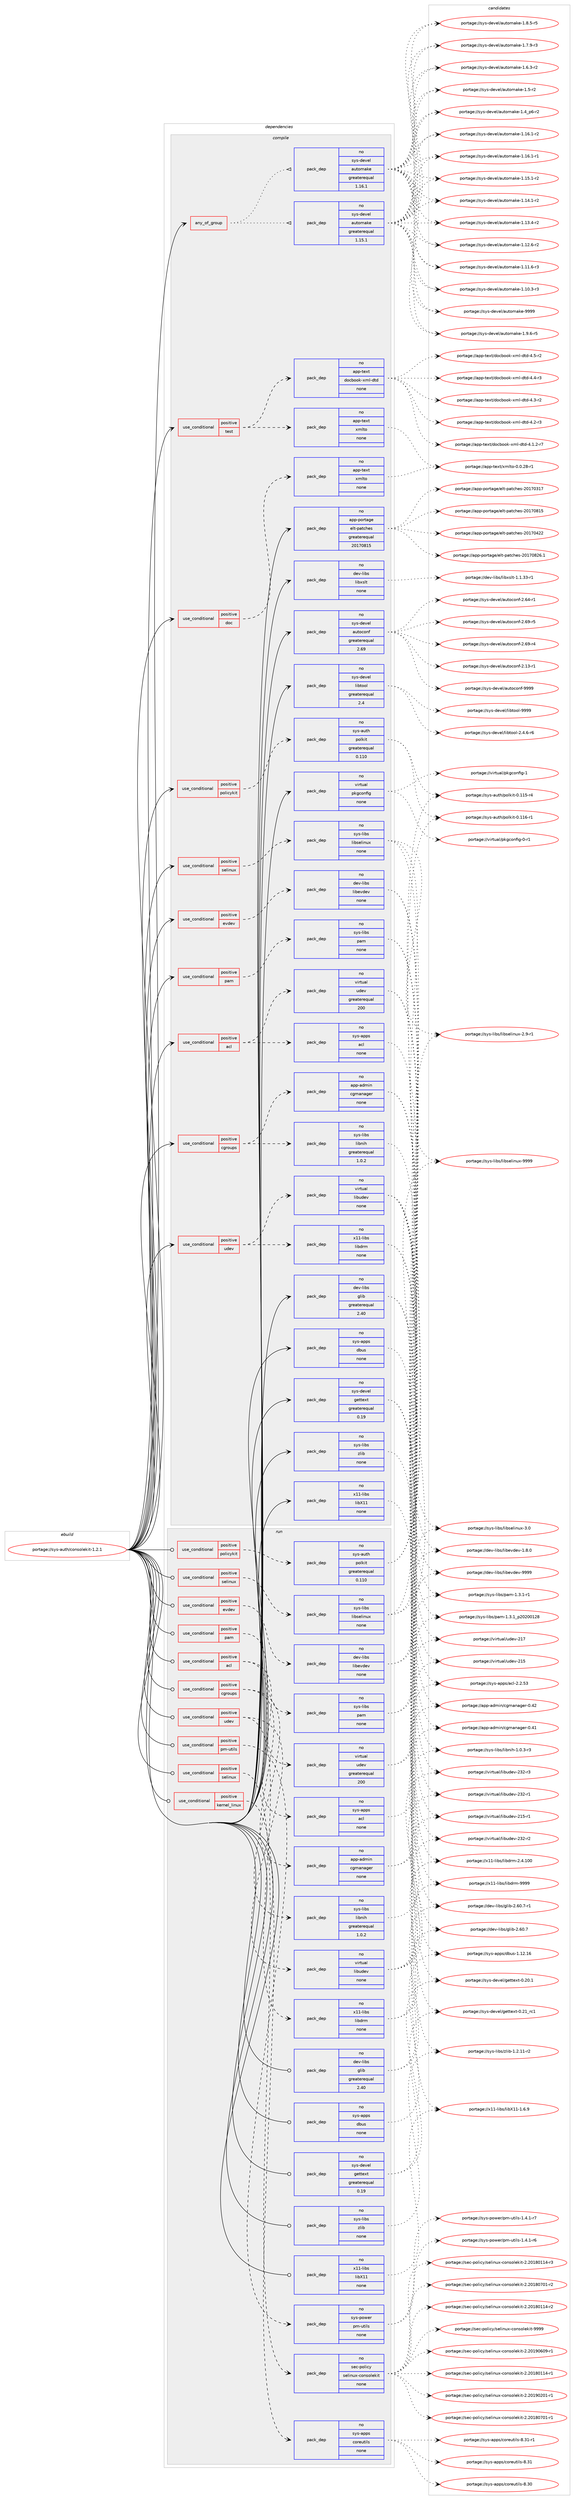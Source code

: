 digraph prolog {

# *************
# Graph options
# *************

newrank=true;
concentrate=true;
compound=true;
graph [rankdir=LR,fontname=Helvetica,fontsize=10,ranksep=1.5];#, ranksep=2.5, nodesep=0.2];
edge  [arrowhead=vee];
node  [fontname=Helvetica,fontsize=10];

# **********
# The ebuild
# **********

subgraph cluster_leftcol {
color=gray;
rank=same;
label=<<i>ebuild</i>>;
id [label="portage://sys-auth/consolekit-1.2.1", color=red, width=4, href="../sys-auth/consolekit-1.2.1.svg"];
}

# ****************
# The dependencies
# ****************

subgraph cluster_midcol {
color=gray;
label=<<i>dependencies</i>>;
subgraph cluster_compile {
fillcolor="#eeeeee";
style=filled;
label=<<i>compile</i>>;
subgraph any1174 {
dependency58604 [label=<<TABLE BORDER="0" CELLBORDER="1" CELLSPACING="0" CELLPADDING="4"><TR><TD CELLPADDING="10">any_of_group</TD></TR></TABLE>>, shape=none, color=red];subgraph pack45161 {
dependency58605 [label=<<TABLE BORDER="0" CELLBORDER="1" CELLSPACING="0" CELLPADDING="4" WIDTH="220"><TR><TD ROWSPAN="6" CELLPADDING="30">pack_dep</TD></TR><TR><TD WIDTH="110">no</TD></TR><TR><TD>sys-devel</TD></TR><TR><TD>automake</TD></TR><TR><TD>greaterequal</TD></TR><TR><TD>1.16.1</TD></TR></TABLE>>, shape=none, color=blue];
}
dependency58604:e -> dependency58605:w [weight=20,style="dotted",arrowhead="oinv"];
subgraph pack45162 {
dependency58606 [label=<<TABLE BORDER="0" CELLBORDER="1" CELLSPACING="0" CELLPADDING="4" WIDTH="220"><TR><TD ROWSPAN="6" CELLPADDING="30">pack_dep</TD></TR><TR><TD WIDTH="110">no</TD></TR><TR><TD>sys-devel</TD></TR><TR><TD>automake</TD></TR><TR><TD>greaterequal</TD></TR><TR><TD>1.15.1</TD></TR></TABLE>>, shape=none, color=blue];
}
dependency58604:e -> dependency58606:w [weight=20,style="dotted",arrowhead="oinv"];
}
id:e -> dependency58604:w [weight=20,style="solid",arrowhead="vee"];
subgraph cond12190 {
dependency58607 [label=<<TABLE BORDER="0" CELLBORDER="1" CELLSPACING="0" CELLPADDING="4"><TR><TD ROWSPAN="3" CELLPADDING="10">use_conditional</TD></TR><TR><TD>positive</TD></TR><TR><TD>acl</TD></TR></TABLE>>, shape=none, color=red];
subgraph pack45163 {
dependency58608 [label=<<TABLE BORDER="0" CELLBORDER="1" CELLSPACING="0" CELLPADDING="4" WIDTH="220"><TR><TD ROWSPAN="6" CELLPADDING="30">pack_dep</TD></TR><TR><TD WIDTH="110">no</TD></TR><TR><TD>sys-apps</TD></TR><TR><TD>acl</TD></TR><TR><TD>none</TD></TR><TR><TD></TD></TR></TABLE>>, shape=none, color=blue];
}
dependency58607:e -> dependency58608:w [weight=20,style="dashed",arrowhead="vee"];
subgraph pack45164 {
dependency58609 [label=<<TABLE BORDER="0" CELLBORDER="1" CELLSPACING="0" CELLPADDING="4" WIDTH="220"><TR><TD ROWSPAN="6" CELLPADDING="30">pack_dep</TD></TR><TR><TD WIDTH="110">no</TD></TR><TR><TD>virtual</TD></TR><TR><TD>udev</TD></TR><TR><TD>greaterequal</TD></TR><TR><TD>200</TD></TR></TABLE>>, shape=none, color=blue];
}
dependency58607:e -> dependency58609:w [weight=20,style="dashed",arrowhead="vee"];
}
id:e -> dependency58607:w [weight=20,style="solid",arrowhead="vee"];
subgraph cond12191 {
dependency58610 [label=<<TABLE BORDER="0" CELLBORDER="1" CELLSPACING="0" CELLPADDING="4"><TR><TD ROWSPAN="3" CELLPADDING="10">use_conditional</TD></TR><TR><TD>positive</TD></TR><TR><TD>cgroups</TD></TR></TABLE>>, shape=none, color=red];
subgraph pack45165 {
dependency58611 [label=<<TABLE BORDER="0" CELLBORDER="1" CELLSPACING="0" CELLPADDING="4" WIDTH="220"><TR><TD ROWSPAN="6" CELLPADDING="30">pack_dep</TD></TR><TR><TD WIDTH="110">no</TD></TR><TR><TD>app-admin</TD></TR><TR><TD>cgmanager</TD></TR><TR><TD>none</TD></TR><TR><TD></TD></TR></TABLE>>, shape=none, color=blue];
}
dependency58610:e -> dependency58611:w [weight=20,style="dashed",arrowhead="vee"];
subgraph pack45166 {
dependency58612 [label=<<TABLE BORDER="0" CELLBORDER="1" CELLSPACING="0" CELLPADDING="4" WIDTH="220"><TR><TD ROWSPAN="6" CELLPADDING="30">pack_dep</TD></TR><TR><TD WIDTH="110">no</TD></TR><TR><TD>sys-libs</TD></TR><TR><TD>libnih</TD></TR><TR><TD>greaterequal</TD></TR><TR><TD>1.0.2</TD></TR></TABLE>>, shape=none, color=blue];
}
dependency58610:e -> dependency58612:w [weight=20,style="dashed",arrowhead="vee"];
}
id:e -> dependency58610:w [weight=20,style="solid",arrowhead="vee"];
subgraph cond12192 {
dependency58613 [label=<<TABLE BORDER="0" CELLBORDER="1" CELLSPACING="0" CELLPADDING="4"><TR><TD ROWSPAN="3" CELLPADDING="10">use_conditional</TD></TR><TR><TD>positive</TD></TR><TR><TD>doc</TD></TR></TABLE>>, shape=none, color=red];
subgraph pack45167 {
dependency58614 [label=<<TABLE BORDER="0" CELLBORDER="1" CELLSPACING="0" CELLPADDING="4" WIDTH="220"><TR><TD ROWSPAN="6" CELLPADDING="30">pack_dep</TD></TR><TR><TD WIDTH="110">no</TD></TR><TR><TD>app-text</TD></TR><TR><TD>xmlto</TD></TR><TR><TD>none</TD></TR><TR><TD></TD></TR></TABLE>>, shape=none, color=blue];
}
dependency58613:e -> dependency58614:w [weight=20,style="dashed",arrowhead="vee"];
}
id:e -> dependency58613:w [weight=20,style="solid",arrowhead="vee"];
subgraph cond12193 {
dependency58615 [label=<<TABLE BORDER="0" CELLBORDER="1" CELLSPACING="0" CELLPADDING="4"><TR><TD ROWSPAN="3" CELLPADDING="10">use_conditional</TD></TR><TR><TD>positive</TD></TR><TR><TD>evdev</TD></TR></TABLE>>, shape=none, color=red];
subgraph pack45168 {
dependency58616 [label=<<TABLE BORDER="0" CELLBORDER="1" CELLSPACING="0" CELLPADDING="4" WIDTH="220"><TR><TD ROWSPAN="6" CELLPADDING="30">pack_dep</TD></TR><TR><TD WIDTH="110">no</TD></TR><TR><TD>dev-libs</TD></TR><TR><TD>libevdev</TD></TR><TR><TD>none</TD></TR><TR><TD></TD></TR></TABLE>>, shape=none, color=blue];
}
dependency58615:e -> dependency58616:w [weight=20,style="dashed",arrowhead="vee"];
}
id:e -> dependency58615:w [weight=20,style="solid",arrowhead="vee"];
subgraph cond12194 {
dependency58617 [label=<<TABLE BORDER="0" CELLBORDER="1" CELLSPACING="0" CELLPADDING="4"><TR><TD ROWSPAN="3" CELLPADDING="10">use_conditional</TD></TR><TR><TD>positive</TD></TR><TR><TD>pam</TD></TR></TABLE>>, shape=none, color=red];
subgraph pack45169 {
dependency58618 [label=<<TABLE BORDER="0" CELLBORDER="1" CELLSPACING="0" CELLPADDING="4" WIDTH="220"><TR><TD ROWSPAN="6" CELLPADDING="30">pack_dep</TD></TR><TR><TD WIDTH="110">no</TD></TR><TR><TD>sys-libs</TD></TR><TR><TD>pam</TD></TR><TR><TD>none</TD></TR><TR><TD></TD></TR></TABLE>>, shape=none, color=blue];
}
dependency58617:e -> dependency58618:w [weight=20,style="dashed",arrowhead="vee"];
}
id:e -> dependency58617:w [weight=20,style="solid",arrowhead="vee"];
subgraph cond12195 {
dependency58619 [label=<<TABLE BORDER="0" CELLBORDER="1" CELLSPACING="0" CELLPADDING="4"><TR><TD ROWSPAN="3" CELLPADDING="10">use_conditional</TD></TR><TR><TD>positive</TD></TR><TR><TD>policykit</TD></TR></TABLE>>, shape=none, color=red];
subgraph pack45170 {
dependency58620 [label=<<TABLE BORDER="0" CELLBORDER="1" CELLSPACING="0" CELLPADDING="4" WIDTH="220"><TR><TD ROWSPAN="6" CELLPADDING="30">pack_dep</TD></TR><TR><TD WIDTH="110">no</TD></TR><TR><TD>sys-auth</TD></TR><TR><TD>polkit</TD></TR><TR><TD>greaterequal</TD></TR><TR><TD>0.110</TD></TR></TABLE>>, shape=none, color=blue];
}
dependency58619:e -> dependency58620:w [weight=20,style="dashed",arrowhead="vee"];
}
id:e -> dependency58619:w [weight=20,style="solid",arrowhead="vee"];
subgraph cond12196 {
dependency58621 [label=<<TABLE BORDER="0" CELLBORDER="1" CELLSPACING="0" CELLPADDING="4"><TR><TD ROWSPAN="3" CELLPADDING="10">use_conditional</TD></TR><TR><TD>positive</TD></TR><TR><TD>selinux</TD></TR></TABLE>>, shape=none, color=red];
subgraph pack45171 {
dependency58622 [label=<<TABLE BORDER="0" CELLBORDER="1" CELLSPACING="0" CELLPADDING="4" WIDTH="220"><TR><TD ROWSPAN="6" CELLPADDING="30">pack_dep</TD></TR><TR><TD WIDTH="110">no</TD></TR><TR><TD>sys-libs</TD></TR><TR><TD>libselinux</TD></TR><TR><TD>none</TD></TR><TR><TD></TD></TR></TABLE>>, shape=none, color=blue];
}
dependency58621:e -> dependency58622:w [weight=20,style="dashed",arrowhead="vee"];
}
id:e -> dependency58621:w [weight=20,style="solid",arrowhead="vee"];
subgraph cond12197 {
dependency58623 [label=<<TABLE BORDER="0" CELLBORDER="1" CELLSPACING="0" CELLPADDING="4"><TR><TD ROWSPAN="3" CELLPADDING="10">use_conditional</TD></TR><TR><TD>positive</TD></TR><TR><TD>test</TD></TR></TABLE>>, shape=none, color=red];
subgraph pack45172 {
dependency58624 [label=<<TABLE BORDER="0" CELLBORDER="1" CELLSPACING="0" CELLPADDING="4" WIDTH="220"><TR><TD ROWSPAN="6" CELLPADDING="30">pack_dep</TD></TR><TR><TD WIDTH="110">no</TD></TR><TR><TD>app-text</TD></TR><TR><TD>docbook-xml-dtd</TD></TR><TR><TD>none</TD></TR><TR><TD></TD></TR></TABLE>>, shape=none, color=blue];
}
dependency58623:e -> dependency58624:w [weight=20,style="dashed",arrowhead="vee"];
subgraph pack45173 {
dependency58625 [label=<<TABLE BORDER="0" CELLBORDER="1" CELLSPACING="0" CELLPADDING="4" WIDTH="220"><TR><TD ROWSPAN="6" CELLPADDING="30">pack_dep</TD></TR><TR><TD WIDTH="110">no</TD></TR><TR><TD>app-text</TD></TR><TR><TD>xmlto</TD></TR><TR><TD>none</TD></TR><TR><TD></TD></TR></TABLE>>, shape=none, color=blue];
}
dependency58623:e -> dependency58625:w [weight=20,style="dashed",arrowhead="vee"];
}
id:e -> dependency58623:w [weight=20,style="solid",arrowhead="vee"];
subgraph cond12198 {
dependency58626 [label=<<TABLE BORDER="0" CELLBORDER="1" CELLSPACING="0" CELLPADDING="4"><TR><TD ROWSPAN="3" CELLPADDING="10">use_conditional</TD></TR><TR><TD>positive</TD></TR><TR><TD>udev</TD></TR></TABLE>>, shape=none, color=red];
subgraph pack45174 {
dependency58627 [label=<<TABLE BORDER="0" CELLBORDER="1" CELLSPACING="0" CELLPADDING="4" WIDTH="220"><TR><TD ROWSPAN="6" CELLPADDING="30">pack_dep</TD></TR><TR><TD WIDTH="110">no</TD></TR><TR><TD>virtual</TD></TR><TR><TD>libudev</TD></TR><TR><TD>none</TD></TR><TR><TD></TD></TR></TABLE>>, shape=none, color=blue];
}
dependency58626:e -> dependency58627:w [weight=20,style="dashed",arrowhead="vee"];
subgraph pack45175 {
dependency58628 [label=<<TABLE BORDER="0" CELLBORDER="1" CELLSPACING="0" CELLPADDING="4" WIDTH="220"><TR><TD ROWSPAN="6" CELLPADDING="30">pack_dep</TD></TR><TR><TD WIDTH="110">no</TD></TR><TR><TD>x11-libs</TD></TR><TR><TD>libdrm</TD></TR><TR><TD>none</TD></TR><TR><TD></TD></TR></TABLE>>, shape=none, color=blue];
}
dependency58626:e -> dependency58628:w [weight=20,style="dashed",arrowhead="vee"];
}
id:e -> dependency58626:w [weight=20,style="solid",arrowhead="vee"];
subgraph pack45176 {
dependency58629 [label=<<TABLE BORDER="0" CELLBORDER="1" CELLSPACING="0" CELLPADDING="4" WIDTH="220"><TR><TD ROWSPAN="6" CELLPADDING="30">pack_dep</TD></TR><TR><TD WIDTH="110">no</TD></TR><TR><TD>app-portage</TD></TR><TR><TD>elt-patches</TD></TR><TR><TD>greaterequal</TD></TR><TR><TD>20170815</TD></TR></TABLE>>, shape=none, color=blue];
}
id:e -> dependency58629:w [weight=20,style="solid",arrowhead="vee"];
subgraph pack45177 {
dependency58630 [label=<<TABLE BORDER="0" CELLBORDER="1" CELLSPACING="0" CELLPADDING="4" WIDTH="220"><TR><TD ROWSPAN="6" CELLPADDING="30">pack_dep</TD></TR><TR><TD WIDTH="110">no</TD></TR><TR><TD>dev-libs</TD></TR><TR><TD>glib</TD></TR><TR><TD>greaterequal</TD></TR><TR><TD>2.40</TD></TR></TABLE>>, shape=none, color=blue];
}
id:e -> dependency58630:w [weight=20,style="solid",arrowhead="vee"];
subgraph pack45178 {
dependency58631 [label=<<TABLE BORDER="0" CELLBORDER="1" CELLSPACING="0" CELLPADDING="4" WIDTH="220"><TR><TD ROWSPAN="6" CELLPADDING="30">pack_dep</TD></TR><TR><TD WIDTH="110">no</TD></TR><TR><TD>dev-libs</TD></TR><TR><TD>libxslt</TD></TR><TR><TD>none</TD></TR><TR><TD></TD></TR></TABLE>>, shape=none, color=blue];
}
id:e -> dependency58631:w [weight=20,style="solid",arrowhead="vee"];
subgraph pack45179 {
dependency58632 [label=<<TABLE BORDER="0" CELLBORDER="1" CELLSPACING="0" CELLPADDING="4" WIDTH="220"><TR><TD ROWSPAN="6" CELLPADDING="30">pack_dep</TD></TR><TR><TD WIDTH="110">no</TD></TR><TR><TD>sys-apps</TD></TR><TR><TD>dbus</TD></TR><TR><TD>none</TD></TR><TR><TD></TD></TR></TABLE>>, shape=none, color=blue];
}
id:e -> dependency58632:w [weight=20,style="solid",arrowhead="vee"];
subgraph pack45180 {
dependency58633 [label=<<TABLE BORDER="0" CELLBORDER="1" CELLSPACING="0" CELLPADDING="4" WIDTH="220"><TR><TD ROWSPAN="6" CELLPADDING="30">pack_dep</TD></TR><TR><TD WIDTH="110">no</TD></TR><TR><TD>sys-devel</TD></TR><TR><TD>autoconf</TD></TR><TR><TD>greaterequal</TD></TR><TR><TD>2.69</TD></TR></TABLE>>, shape=none, color=blue];
}
id:e -> dependency58633:w [weight=20,style="solid",arrowhead="vee"];
subgraph pack45181 {
dependency58634 [label=<<TABLE BORDER="0" CELLBORDER="1" CELLSPACING="0" CELLPADDING="4" WIDTH="220"><TR><TD ROWSPAN="6" CELLPADDING="30">pack_dep</TD></TR><TR><TD WIDTH="110">no</TD></TR><TR><TD>sys-devel</TD></TR><TR><TD>gettext</TD></TR><TR><TD>greaterequal</TD></TR><TR><TD>0.19</TD></TR></TABLE>>, shape=none, color=blue];
}
id:e -> dependency58634:w [weight=20,style="solid",arrowhead="vee"];
subgraph pack45182 {
dependency58635 [label=<<TABLE BORDER="0" CELLBORDER="1" CELLSPACING="0" CELLPADDING="4" WIDTH="220"><TR><TD ROWSPAN="6" CELLPADDING="30">pack_dep</TD></TR><TR><TD WIDTH="110">no</TD></TR><TR><TD>sys-devel</TD></TR><TR><TD>libtool</TD></TR><TR><TD>greaterequal</TD></TR><TR><TD>2.4</TD></TR></TABLE>>, shape=none, color=blue];
}
id:e -> dependency58635:w [weight=20,style="solid",arrowhead="vee"];
subgraph pack45183 {
dependency58636 [label=<<TABLE BORDER="0" CELLBORDER="1" CELLSPACING="0" CELLPADDING="4" WIDTH="220"><TR><TD ROWSPAN="6" CELLPADDING="30">pack_dep</TD></TR><TR><TD WIDTH="110">no</TD></TR><TR><TD>sys-libs</TD></TR><TR><TD>zlib</TD></TR><TR><TD>none</TD></TR><TR><TD></TD></TR></TABLE>>, shape=none, color=blue];
}
id:e -> dependency58636:w [weight=20,style="solid",arrowhead="vee"];
subgraph pack45184 {
dependency58637 [label=<<TABLE BORDER="0" CELLBORDER="1" CELLSPACING="0" CELLPADDING="4" WIDTH="220"><TR><TD ROWSPAN="6" CELLPADDING="30">pack_dep</TD></TR><TR><TD WIDTH="110">no</TD></TR><TR><TD>virtual</TD></TR><TR><TD>pkgconfig</TD></TR><TR><TD>none</TD></TR><TR><TD></TD></TR></TABLE>>, shape=none, color=blue];
}
id:e -> dependency58637:w [weight=20,style="solid",arrowhead="vee"];
subgraph pack45185 {
dependency58638 [label=<<TABLE BORDER="0" CELLBORDER="1" CELLSPACING="0" CELLPADDING="4" WIDTH="220"><TR><TD ROWSPAN="6" CELLPADDING="30">pack_dep</TD></TR><TR><TD WIDTH="110">no</TD></TR><TR><TD>x11-libs</TD></TR><TR><TD>libX11</TD></TR><TR><TD>none</TD></TR><TR><TD></TD></TR></TABLE>>, shape=none, color=blue];
}
id:e -> dependency58638:w [weight=20,style="solid",arrowhead="vee"];
}
subgraph cluster_compileandrun {
fillcolor="#eeeeee";
style=filled;
label=<<i>compile and run</i>>;
}
subgraph cluster_run {
fillcolor="#eeeeee";
style=filled;
label=<<i>run</i>>;
subgraph cond12199 {
dependency58639 [label=<<TABLE BORDER="0" CELLBORDER="1" CELLSPACING="0" CELLPADDING="4"><TR><TD ROWSPAN="3" CELLPADDING="10">use_conditional</TD></TR><TR><TD>positive</TD></TR><TR><TD>acl</TD></TR></TABLE>>, shape=none, color=red];
subgraph pack45186 {
dependency58640 [label=<<TABLE BORDER="0" CELLBORDER="1" CELLSPACING="0" CELLPADDING="4" WIDTH="220"><TR><TD ROWSPAN="6" CELLPADDING="30">pack_dep</TD></TR><TR><TD WIDTH="110">no</TD></TR><TR><TD>sys-apps</TD></TR><TR><TD>acl</TD></TR><TR><TD>none</TD></TR><TR><TD></TD></TR></TABLE>>, shape=none, color=blue];
}
dependency58639:e -> dependency58640:w [weight=20,style="dashed",arrowhead="vee"];
subgraph pack45187 {
dependency58641 [label=<<TABLE BORDER="0" CELLBORDER="1" CELLSPACING="0" CELLPADDING="4" WIDTH="220"><TR><TD ROWSPAN="6" CELLPADDING="30">pack_dep</TD></TR><TR><TD WIDTH="110">no</TD></TR><TR><TD>virtual</TD></TR><TR><TD>udev</TD></TR><TR><TD>greaterequal</TD></TR><TR><TD>200</TD></TR></TABLE>>, shape=none, color=blue];
}
dependency58639:e -> dependency58641:w [weight=20,style="dashed",arrowhead="vee"];
}
id:e -> dependency58639:w [weight=20,style="solid",arrowhead="odot"];
subgraph cond12200 {
dependency58642 [label=<<TABLE BORDER="0" CELLBORDER="1" CELLSPACING="0" CELLPADDING="4"><TR><TD ROWSPAN="3" CELLPADDING="10">use_conditional</TD></TR><TR><TD>positive</TD></TR><TR><TD>cgroups</TD></TR></TABLE>>, shape=none, color=red];
subgraph pack45188 {
dependency58643 [label=<<TABLE BORDER="0" CELLBORDER="1" CELLSPACING="0" CELLPADDING="4" WIDTH="220"><TR><TD ROWSPAN="6" CELLPADDING="30">pack_dep</TD></TR><TR><TD WIDTH="110">no</TD></TR><TR><TD>app-admin</TD></TR><TR><TD>cgmanager</TD></TR><TR><TD>none</TD></TR><TR><TD></TD></TR></TABLE>>, shape=none, color=blue];
}
dependency58642:e -> dependency58643:w [weight=20,style="dashed",arrowhead="vee"];
subgraph pack45189 {
dependency58644 [label=<<TABLE BORDER="0" CELLBORDER="1" CELLSPACING="0" CELLPADDING="4" WIDTH="220"><TR><TD ROWSPAN="6" CELLPADDING="30">pack_dep</TD></TR><TR><TD WIDTH="110">no</TD></TR><TR><TD>sys-libs</TD></TR><TR><TD>libnih</TD></TR><TR><TD>greaterequal</TD></TR><TR><TD>1.0.2</TD></TR></TABLE>>, shape=none, color=blue];
}
dependency58642:e -> dependency58644:w [weight=20,style="dashed",arrowhead="vee"];
}
id:e -> dependency58642:w [weight=20,style="solid",arrowhead="odot"];
subgraph cond12201 {
dependency58645 [label=<<TABLE BORDER="0" CELLBORDER="1" CELLSPACING="0" CELLPADDING="4"><TR><TD ROWSPAN="3" CELLPADDING="10">use_conditional</TD></TR><TR><TD>positive</TD></TR><TR><TD>evdev</TD></TR></TABLE>>, shape=none, color=red];
subgraph pack45190 {
dependency58646 [label=<<TABLE BORDER="0" CELLBORDER="1" CELLSPACING="0" CELLPADDING="4" WIDTH="220"><TR><TD ROWSPAN="6" CELLPADDING="30">pack_dep</TD></TR><TR><TD WIDTH="110">no</TD></TR><TR><TD>dev-libs</TD></TR><TR><TD>libevdev</TD></TR><TR><TD>none</TD></TR><TR><TD></TD></TR></TABLE>>, shape=none, color=blue];
}
dependency58645:e -> dependency58646:w [weight=20,style="dashed",arrowhead="vee"];
}
id:e -> dependency58645:w [weight=20,style="solid",arrowhead="odot"];
subgraph cond12202 {
dependency58647 [label=<<TABLE BORDER="0" CELLBORDER="1" CELLSPACING="0" CELLPADDING="4"><TR><TD ROWSPAN="3" CELLPADDING="10">use_conditional</TD></TR><TR><TD>positive</TD></TR><TR><TD>kernel_linux</TD></TR></TABLE>>, shape=none, color=red];
subgraph pack45191 {
dependency58648 [label=<<TABLE BORDER="0" CELLBORDER="1" CELLSPACING="0" CELLPADDING="4" WIDTH="220"><TR><TD ROWSPAN="6" CELLPADDING="30">pack_dep</TD></TR><TR><TD WIDTH="110">no</TD></TR><TR><TD>sys-apps</TD></TR><TR><TD>coreutils</TD></TR><TR><TD>none</TD></TR><TR><TD></TD></TR></TABLE>>, shape=none, color=blue];
}
dependency58647:e -> dependency58648:w [weight=20,style="dashed",arrowhead="vee"];
}
id:e -> dependency58647:w [weight=20,style="solid",arrowhead="odot"];
subgraph cond12203 {
dependency58649 [label=<<TABLE BORDER="0" CELLBORDER="1" CELLSPACING="0" CELLPADDING="4"><TR><TD ROWSPAN="3" CELLPADDING="10">use_conditional</TD></TR><TR><TD>positive</TD></TR><TR><TD>pam</TD></TR></TABLE>>, shape=none, color=red];
subgraph pack45192 {
dependency58650 [label=<<TABLE BORDER="0" CELLBORDER="1" CELLSPACING="0" CELLPADDING="4" WIDTH="220"><TR><TD ROWSPAN="6" CELLPADDING="30">pack_dep</TD></TR><TR><TD WIDTH="110">no</TD></TR><TR><TD>sys-libs</TD></TR><TR><TD>pam</TD></TR><TR><TD>none</TD></TR><TR><TD></TD></TR></TABLE>>, shape=none, color=blue];
}
dependency58649:e -> dependency58650:w [weight=20,style="dashed",arrowhead="vee"];
}
id:e -> dependency58649:w [weight=20,style="solid",arrowhead="odot"];
subgraph cond12204 {
dependency58651 [label=<<TABLE BORDER="0" CELLBORDER="1" CELLSPACING="0" CELLPADDING="4"><TR><TD ROWSPAN="3" CELLPADDING="10">use_conditional</TD></TR><TR><TD>positive</TD></TR><TR><TD>pm-utils</TD></TR></TABLE>>, shape=none, color=red];
subgraph pack45193 {
dependency58652 [label=<<TABLE BORDER="0" CELLBORDER="1" CELLSPACING="0" CELLPADDING="4" WIDTH="220"><TR><TD ROWSPAN="6" CELLPADDING="30">pack_dep</TD></TR><TR><TD WIDTH="110">no</TD></TR><TR><TD>sys-power</TD></TR><TR><TD>pm-utils</TD></TR><TR><TD>none</TD></TR><TR><TD></TD></TR></TABLE>>, shape=none, color=blue];
}
dependency58651:e -> dependency58652:w [weight=20,style="dashed",arrowhead="vee"];
}
id:e -> dependency58651:w [weight=20,style="solid",arrowhead="odot"];
subgraph cond12205 {
dependency58653 [label=<<TABLE BORDER="0" CELLBORDER="1" CELLSPACING="0" CELLPADDING="4"><TR><TD ROWSPAN="3" CELLPADDING="10">use_conditional</TD></TR><TR><TD>positive</TD></TR><TR><TD>policykit</TD></TR></TABLE>>, shape=none, color=red];
subgraph pack45194 {
dependency58654 [label=<<TABLE BORDER="0" CELLBORDER="1" CELLSPACING="0" CELLPADDING="4" WIDTH="220"><TR><TD ROWSPAN="6" CELLPADDING="30">pack_dep</TD></TR><TR><TD WIDTH="110">no</TD></TR><TR><TD>sys-auth</TD></TR><TR><TD>polkit</TD></TR><TR><TD>greaterequal</TD></TR><TR><TD>0.110</TD></TR></TABLE>>, shape=none, color=blue];
}
dependency58653:e -> dependency58654:w [weight=20,style="dashed",arrowhead="vee"];
}
id:e -> dependency58653:w [weight=20,style="solid",arrowhead="odot"];
subgraph cond12206 {
dependency58655 [label=<<TABLE BORDER="0" CELLBORDER="1" CELLSPACING="0" CELLPADDING="4"><TR><TD ROWSPAN="3" CELLPADDING="10">use_conditional</TD></TR><TR><TD>positive</TD></TR><TR><TD>selinux</TD></TR></TABLE>>, shape=none, color=red];
subgraph pack45195 {
dependency58656 [label=<<TABLE BORDER="0" CELLBORDER="1" CELLSPACING="0" CELLPADDING="4" WIDTH="220"><TR><TD ROWSPAN="6" CELLPADDING="30">pack_dep</TD></TR><TR><TD WIDTH="110">no</TD></TR><TR><TD>sec-policy</TD></TR><TR><TD>selinux-consolekit</TD></TR><TR><TD>none</TD></TR><TR><TD></TD></TR></TABLE>>, shape=none, color=blue];
}
dependency58655:e -> dependency58656:w [weight=20,style="dashed",arrowhead="vee"];
}
id:e -> dependency58655:w [weight=20,style="solid",arrowhead="odot"];
subgraph cond12207 {
dependency58657 [label=<<TABLE BORDER="0" CELLBORDER="1" CELLSPACING="0" CELLPADDING="4"><TR><TD ROWSPAN="3" CELLPADDING="10">use_conditional</TD></TR><TR><TD>positive</TD></TR><TR><TD>selinux</TD></TR></TABLE>>, shape=none, color=red];
subgraph pack45196 {
dependency58658 [label=<<TABLE BORDER="0" CELLBORDER="1" CELLSPACING="0" CELLPADDING="4" WIDTH="220"><TR><TD ROWSPAN="6" CELLPADDING="30">pack_dep</TD></TR><TR><TD WIDTH="110">no</TD></TR><TR><TD>sys-libs</TD></TR><TR><TD>libselinux</TD></TR><TR><TD>none</TD></TR><TR><TD></TD></TR></TABLE>>, shape=none, color=blue];
}
dependency58657:e -> dependency58658:w [weight=20,style="dashed",arrowhead="vee"];
}
id:e -> dependency58657:w [weight=20,style="solid",arrowhead="odot"];
subgraph cond12208 {
dependency58659 [label=<<TABLE BORDER="0" CELLBORDER="1" CELLSPACING="0" CELLPADDING="4"><TR><TD ROWSPAN="3" CELLPADDING="10">use_conditional</TD></TR><TR><TD>positive</TD></TR><TR><TD>udev</TD></TR></TABLE>>, shape=none, color=red];
subgraph pack45197 {
dependency58660 [label=<<TABLE BORDER="0" CELLBORDER="1" CELLSPACING="0" CELLPADDING="4" WIDTH="220"><TR><TD ROWSPAN="6" CELLPADDING="30">pack_dep</TD></TR><TR><TD WIDTH="110">no</TD></TR><TR><TD>virtual</TD></TR><TR><TD>libudev</TD></TR><TR><TD>none</TD></TR><TR><TD></TD></TR></TABLE>>, shape=none, color=blue];
}
dependency58659:e -> dependency58660:w [weight=20,style="dashed",arrowhead="vee"];
subgraph pack45198 {
dependency58661 [label=<<TABLE BORDER="0" CELLBORDER="1" CELLSPACING="0" CELLPADDING="4" WIDTH="220"><TR><TD ROWSPAN="6" CELLPADDING="30">pack_dep</TD></TR><TR><TD WIDTH="110">no</TD></TR><TR><TD>x11-libs</TD></TR><TR><TD>libdrm</TD></TR><TR><TD>none</TD></TR><TR><TD></TD></TR></TABLE>>, shape=none, color=blue];
}
dependency58659:e -> dependency58661:w [weight=20,style="dashed",arrowhead="vee"];
}
id:e -> dependency58659:w [weight=20,style="solid",arrowhead="odot"];
subgraph pack45199 {
dependency58662 [label=<<TABLE BORDER="0" CELLBORDER="1" CELLSPACING="0" CELLPADDING="4" WIDTH="220"><TR><TD ROWSPAN="6" CELLPADDING="30">pack_dep</TD></TR><TR><TD WIDTH="110">no</TD></TR><TR><TD>dev-libs</TD></TR><TR><TD>glib</TD></TR><TR><TD>greaterequal</TD></TR><TR><TD>2.40</TD></TR></TABLE>>, shape=none, color=blue];
}
id:e -> dependency58662:w [weight=20,style="solid",arrowhead="odot"];
subgraph pack45200 {
dependency58663 [label=<<TABLE BORDER="0" CELLBORDER="1" CELLSPACING="0" CELLPADDING="4" WIDTH="220"><TR><TD ROWSPAN="6" CELLPADDING="30">pack_dep</TD></TR><TR><TD WIDTH="110">no</TD></TR><TR><TD>sys-apps</TD></TR><TR><TD>dbus</TD></TR><TR><TD>none</TD></TR><TR><TD></TD></TR></TABLE>>, shape=none, color=blue];
}
id:e -> dependency58663:w [weight=20,style="solid",arrowhead="odot"];
subgraph pack45201 {
dependency58664 [label=<<TABLE BORDER="0" CELLBORDER="1" CELLSPACING="0" CELLPADDING="4" WIDTH="220"><TR><TD ROWSPAN="6" CELLPADDING="30">pack_dep</TD></TR><TR><TD WIDTH="110">no</TD></TR><TR><TD>sys-devel</TD></TR><TR><TD>gettext</TD></TR><TR><TD>greaterequal</TD></TR><TR><TD>0.19</TD></TR></TABLE>>, shape=none, color=blue];
}
id:e -> dependency58664:w [weight=20,style="solid",arrowhead="odot"];
subgraph pack45202 {
dependency58665 [label=<<TABLE BORDER="0" CELLBORDER="1" CELLSPACING="0" CELLPADDING="4" WIDTH="220"><TR><TD ROWSPAN="6" CELLPADDING="30">pack_dep</TD></TR><TR><TD WIDTH="110">no</TD></TR><TR><TD>sys-libs</TD></TR><TR><TD>zlib</TD></TR><TR><TD>none</TD></TR><TR><TD></TD></TR></TABLE>>, shape=none, color=blue];
}
id:e -> dependency58665:w [weight=20,style="solid",arrowhead="odot"];
subgraph pack45203 {
dependency58666 [label=<<TABLE BORDER="0" CELLBORDER="1" CELLSPACING="0" CELLPADDING="4" WIDTH="220"><TR><TD ROWSPAN="6" CELLPADDING="30">pack_dep</TD></TR><TR><TD WIDTH="110">no</TD></TR><TR><TD>x11-libs</TD></TR><TR><TD>libX11</TD></TR><TR><TD>none</TD></TR><TR><TD></TD></TR></TABLE>>, shape=none, color=blue];
}
id:e -> dependency58666:w [weight=20,style="solid",arrowhead="odot"];
}
}

# **************
# The candidates
# **************

subgraph cluster_choices {
rank=same;
color=gray;
label=<<i>candidates</i>>;

subgraph choice45161 {
color=black;
nodesep=1;
choice115121115451001011181011084797117116111109971071014557575757 [label="portage://sys-devel/automake-9999", color=red, width=4,href="../sys-devel/automake-9999.svg"];
choice115121115451001011181011084797117116111109971071014549465746544511453 [label="portage://sys-devel/automake-1.9.6-r5", color=red, width=4,href="../sys-devel/automake-1.9.6-r5.svg"];
choice115121115451001011181011084797117116111109971071014549465646534511453 [label="portage://sys-devel/automake-1.8.5-r5", color=red, width=4,href="../sys-devel/automake-1.8.5-r5.svg"];
choice115121115451001011181011084797117116111109971071014549465546574511451 [label="portage://sys-devel/automake-1.7.9-r3", color=red, width=4,href="../sys-devel/automake-1.7.9-r3.svg"];
choice115121115451001011181011084797117116111109971071014549465446514511450 [label="portage://sys-devel/automake-1.6.3-r2", color=red, width=4,href="../sys-devel/automake-1.6.3-r2.svg"];
choice11512111545100101118101108479711711611110997107101454946534511450 [label="portage://sys-devel/automake-1.5-r2", color=red, width=4,href="../sys-devel/automake-1.5-r2.svg"];
choice115121115451001011181011084797117116111109971071014549465295112544511450 [label="portage://sys-devel/automake-1.4_p6-r2", color=red, width=4,href="../sys-devel/automake-1.4_p6-r2.svg"];
choice11512111545100101118101108479711711611110997107101454946495446494511450 [label="portage://sys-devel/automake-1.16.1-r2", color=red, width=4,href="../sys-devel/automake-1.16.1-r2.svg"];
choice11512111545100101118101108479711711611110997107101454946495446494511449 [label="portage://sys-devel/automake-1.16.1-r1", color=red, width=4,href="../sys-devel/automake-1.16.1-r1.svg"];
choice11512111545100101118101108479711711611110997107101454946495346494511450 [label="portage://sys-devel/automake-1.15.1-r2", color=red, width=4,href="../sys-devel/automake-1.15.1-r2.svg"];
choice11512111545100101118101108479711711611110997107101454946495246494511450 [label="portage://sys-devel/automake-1.14.1-r2", color=red, width=4,href="../sys-devel/automake-1.14.1-r2.svg"];
choice11512111545100101118101108479711711611110997107101454946495146524511450 [label="portage://sys-devel/automake-1.13.4-r2", color=red, width=4,href="../sys-devel/automake-1.13.4-r2.svg"];
choice11512111545100101118101108479711711611110997107101454946495046544511450 [label="portage://sys-devel/automake-1.12.6-r2", color=red, width=4,href="../sys-devel/automake-1.12.6-r2.svg"];
choice11512111545100101118101108479711711611110997107101454946494946544511451 [label="portage://sys-devel/automake-1.11.6-r3", color=red, width=4,href="../sys-devel/automake-1.11.6-r3.svg"];
choice11512111545100101118101108479711711611110997107101454946494846514511451 [label="portage://sys-devel/automake-1.10.3-r3", color=red, width=4,href="../sys-devel/automake-1.10.3-r3.svg"];
dependency58605:e -> choice115121115451001011181011084797117116111109971071014557575757:w [style=dotted,weight="100"];
dependency58605:e -> choice115121115451001011181011084797117116111109971071014549465746544511453:w [style=dotted,weight="100"];
dependency58605:e -> choice115121115451001011181011084797117116111109971071014549465646534511453:w [style=dotted,weight="100"];
dependency58605:e -> choice115121115451001011181011084797117116111109971071014549465546574511451:w [style=dotted,weight="100"];
dependency58605:e -> choice115121115451001011181011084797117116111109971071014549465446514511450:w [style=dotted,weight="100"];
dependency58605:e -> choice11512111545100101118101108479711711611110997107101454946534511450:w [style=dotted,weight="100"];
dependency58605:e -> choice115121115451001011181011084797117116111109971071014549465295112544511450:w [style=dotted,weight="100"];
dependency58605:e -> choice11512111545100101118101108479711711611110997107101454946495446494511450:w [style=dotted,weight="100"];
dependency58605:e -> choice11512111545100101118101108479711711611110997107101454946495446494511449:w [style=dotted,weight="100"];
dependency58605:e -> choice11512111545100101118101108479711711611110997107101454946495346494511450:w [style=dotted,weight="100"];
dependency58605:e -> choice11512111545100101118101108479711711611110997107101454946495246494511450:w [style=dotted,weight="100"];
dependency58605:e -> choice11512111545100101118101108479711711611110997107101454946495146524511450:w [style=dotted,weight="100"];
dependency58605:e -> choice11512111545100101118101108479711711611110997107101454946495046544511450:w [style=dotted,weight="100"];
dependency58605:e -> choice11512111545100101118101108479711711611110997107101454946494946544511451:w [style=dotted,weight="100"];
dependency58605:e -> choice11512111545100101118101108479711711611110997107101454946494846514511451:w [style=dotted,weight="100"];
}
subgraph choice45162 {
color=black;
nodesep=1;
choice115121115451001011181011084797117116111109971071014557575757 [label="portage://sys-devel/automake-9999", color=red, width=4,href="../sys-devel/automake-9999.svg"];
choice115121115451001011181011084797117116111109971071014549465746544511453 [label="portage://sys-devel/automake-1.9.6-r5", color=red, width=4,href="../sys-devel/automake-1.9.6-r5.svg"];
choice115121115451001011181011084797117116111109971071014549465646534511453 [label="portage://sys-devel/automake-1.8.5-r5", color=red, width=4,href="../sys-devel/automake-1.8.5-r5.svg"];
choice115121115451001011181011084797117116111109971071014549465546574511451 [label="portage://sys-devel/automake-1.7.9-r3", color=red, width=4,href="../sys-devel/automake-1.7.9-r3.svg"];
choice115121115451001011181011084797117116111109971071014549465446514511450 [label="portage://sys-devel/automake-1.6.3-r2", color=red, width=4,href="../sys-devel/automake-1.6.3-r2.svg"];
choice11512111545100101118101108479711711611110997107101454946534511450 [label="portage://sys-devel/automake-1.5-r2", color=red, width=4,href="../sys-devel/automake-1.5-r2.svg"];
choice115121115451001011181011084797117116111109971071014549465295112544511450 [label="portage://sys-devel/automake-1.4_p6-r2", color=red, width=4,href="../sys-devel/automake-1.4_p6-r2.svg"];
choice11512111545100101118101108479711711611110997107101454946495446494511450 [label="portage://sys-devel/automake-1.16.1-r2", color=red, width=4,href="../sys-devel/automake-1.16.1-r2.svg"];
choice11512111545100101118101108479711711611110997107101454946495446494511449 [label="portage://sys-devel/automake-1.16.1-r1", color=red, width=4,href="../sys-devel/automake-1.16.1-r1.svg"];
choice11512111545100101118101108479711711611110997107101454946495346494511450 [label="portage://sys-devel/automake-1.15.1-r2", color=red, width=4,href="../sys-devel/automake-1.15.1-r2.svg"];
choice11512111545100101118101108479711711611110997107101454946495246494511450 [label="portage://sys-devel/automake-1.14.1-r2", color=red, width=4,href="../sys-devel/automake-1.14.1-r2.svg"];
choice11512111545100101118101108479711711611110997107101454946495146524511450 [label="portage://sys-devel/automake-1.13.4-r2", color=red, width=4,href="../sys-devel/automake-1.13.4-r2.svg"];
choice11512111545100101118101108479711711611110997107101454946495046544511450 [label="portage://sys-devel/automake-1.12.6-r2", color=red, width=4,href="../sys-devel/automake-1.12.6-r2.svg"];
choice11512111545100101118101108479711711611110997107101454946494946544511451 [label="portage://sys-devel/automake-1.11.6-r3", color=red, width=4,href="../sys-devel/automake-1.11.6-r3.svg"];
choice11512111545100101118101108479711711611110997107101454946494846514511451 [label="portage://sys-devel/automake-1.10.3-r3", color=red, width=4,href="../sys-devel/automake-1.10.3-r3.svg"];
dependency58606:e -> choice115121115451001011181011084797117116111109971071014557575757:w [style=dotted,weight="100"];
dependency58606:e -> choice115121115451001011181011084797117116111109971071014549465746544511453:w [style=dotted,weight="100"];
dependency58606:e -> choice115121115451001011181011084797117116111109971071014549465646534511453:w [style=dotted,weight="100"];
dependency58606:e -> choice115121115451001011181011084797117116111109971071014549465546574511451:w [style=dotted,weight="100"];
dependency58606:e -> choice115121115451001011181011084797117116111109971071014549465446514511450:w [style=dotted,weight="100"];
dependency58606:e -> choice11512111545100101118101108479711711611110997107101454946534511450:w [style=dotted,weight="100"];
dependency58606:e -> choice115121115451001011181011084797117116111109971071014549465295112544511450:w [style=dotted,weight="100"];
dependency58606:e -> choice11512111545100101118101108479711711611110997107101454946495446494511450:w [style=dotted,weight="100"];
dependency58606:e -> choice11512111545100101118101108479711711611110997107101454946495446494511449:w [style=dotted,weight="100"];
dependency58606:e -> choice11512111545100101118101108479711711611110997107101454946495346494511450:w [style=dotted,weight="100"];
dependency58606:e -> choice11512111545100101118101108479711711611110997107101454946495246494511450:w [style=dotted,weight="100"];
dependency58606:e -> choice11512111545100101118101108479711711611110997107101454946495146524511450:w [style=dotted,weight="100"];
dependency58606:e -> choice11512111545100101118101108479711711611110997107101454946495046544511450:w [style=dotted,weight="100"];
dependency58606:e -> choice11512111545100101118101108479711711611110997107101454946494946544511451:w [style=dotted,weight="100"];
dependency58606:e -> choice11512111545100101118101108479711711611110997107101454946494846514511451:w [style=dotted,weight="100"];
}
subgraph choice45163 {
color=black;
nodesep=1;
choice115121115459711211211547979910845504650465351 [label="portage://sys-apps/acl-2.2.53", color=red, width=4,href="../sys-apps/acl-2.2.53.svg"];
dependency58608:e -> choice115121115459711211211547979910845504650465351:w [style=dotted,weight="100"];
}
subgraph choice45164 {
color=black;
nodesep=1;
choice118105114116117971084711710010111845504955 [label="portage://virtual/udev-217", color=red, width=4,href="../virtual/udev-217.svg"];
choice118105114116117971084711710010111845504953 [label="portage://virtual/udev-215", color=red, width=4,href="../virtual/udev-215.svg"];
dependency58609:e -> choice118105114116117971084711710010111845504955:w [style=dotted,weight="100"];
dependency58609:e -> choice118105114116117971084711710010111845504953:w [style=dotted,weight="100"];
}
subgraph choice45165 {
color=black;
nodesep=1;
choice971121124597100109105110479910310997110971031011144548465250 [label="portage://app-admin/cgmanager-0.42", color=red, width=4,href="../app-admin/cgmanager-0.42.svg"];
choice971121124597100109105110479910310997110971031011144548465249 [label="portage://app-admin/cgmanager-0.41", color=red, width=4,href="../app-admin/cgmanager-0.41.svg"];
dependency58611:e -> choice971121124597100109105110479910310997110971031011144548465250:w [style=dotted,weight="100"];
dependency58611:e -> choice971121124597100109105110479910310997110971031011144548465249:w [style=dotted,weight="100"];
}
subgraph choice45166 {
color=black;
nodesep=1;
choice115121115451081059811547108105981101051044549464846514511451 [label="portage://sys-libs/libnih-1.0.3-r3", color=red, width=4,href="../sys-libs/libnih-1.0.3-r3.svg"];
dependency58612:e -> choice115121115451081059811547108105981101051044549464846514511451:w [style=dotted,weight="100"];
}
subgraph choice45167 {
color=black;
nodesep=1;
choice971121124511610112011647120109108116111454846484650564511449 [label="portage://app-text/xmlto-0.0.28-r1", color=red, width=4,href="../app-text/xmlto-0.0.28-r1.svg"];
dependency58614:e -> choice971121124511610112011647120109108116111454846484650564511449:w [style=dotted,weight="100"];
}
subgraph choice45168 {
color=black;
nodesep=1;
choice100101118451081059811547108105981011181001011184557575757 [label="portage://dev-libs/libevdev-9999", color=red, width=4,href="../dev-libs/libevdev-9999.svg"];
choice10010111845108105981154710810598101118100101118454946564648 [label="portage://dev-libs/libevdev-1.8.0", color=red, width=4,href="../dev-libs/libevdev-1.8.0.svg"];
dependency58616:e -> choice100101118451081059811547108105981011181001011184557575757:w [style=dotted,weight="100"];
dependency58616:e -> choice10010111845108105981154710810598101118100101118454946564648:w [style=dotted,weight="100"];
}
subgraph choice45169 {
color=black;
nodesep=1;
choice11512111545108105981154711297109454946514649951125048504848495056 [label="portage://sys-libs/pam-1.3.1_p20200128", color=red, width=4,href="../sys-libs/pam-1.3.1_p20200128.svg"];
choice115121115451081059811547112971094549465146494511449 [label="portage://sys-libs/pam-1.3.1-r1", color=red, width=4,href="../sys-libs/pam-1.3.1-r1.svg"];
dependency58618:e -> choice11512111545108105981154711297109454946514649951125048504848495056:w [style=dotted,weight="100"];
dependency58618:e -> choice115121115451081059811547112971094549465146494511449:w [style=dotted,weight="100"];
}
subgraph choice45170 {
color=black;
nodesep=1;
choice1151211154597117116104471121111081071051164548464949544511449 [label="portage://sys-auth/polkit-0.116-r1", color=red, width=4,href="../sys-auth/polkit-0.116-r1.svg"];
choice1151211154597117116104471121111081071051164548464949534511452 [label="portage://sys-auth/polkit-0.115-r4", color=red, width=4,href="../sys-auth/polkit-0.115-r4.svg"];
dependency58620:e -> choice1151211154597117116104471121111081071051164548464949544511449:w [style=dotted,weight="100"];
dependency58620:e -> choice1151211154597117116104471121111081071051164548464949534511452:w [style=dotted,weight="100"];
}
subgraph choice45171 {
color=black;
nodesep=1;
choice115121115451081059811547108105981151011081051101171204557575757 [label="portage://sys-libs/libselinux-9999", color=red, width=4,href="../sys-libs/libselinux-9999.svg"];
choice1151211154510810598115471081059811510110810511011712045514648 [label="portage://sys-libs/libselinux-3.0", color=red, width=4,href="../sys-libs/libselinux-3.0.svg"];
choice11512111545108105981154710810598115101108105110117120455046574511449 [label="portage://sys-libs/libselinux-2.9-r1", color=red, width=4,href="../sys-libs/libselinux-2.9-r1.svg"];
dependency58622:e -> choice115121115451081059811547108105981151011081051101171204557575757:w [style=dotted,weight="100"];
dependency58622:e -> choice1151211154510810598115471081059811510110810511011712045514648:w [style=dotted,weight="100"];
dependency58622:e -> choice11512111545108105981154710810598115101108105110117120455046574511449:w [style=dotted,weight="100"];
}
subgraph choice45172 {
color=black;
nodesep=1;
choice97112112451161011201164710011199981111111074512010910845100116100455246534511450 [label="portage://app-text/docbook-xml-dtd-4.5-r2", color=red, width=4,href="../app-text/docbook-xml-dtd-4.5-r2.svg"];
choice97112112451161011201164710011199981111111074512010910845100116100455246524511451 [label="portage://app-text/docbook-xml-dtd-4.4-r3", color=red, width=4,href="../app-text/docbook-xml-dtd-4.4-r3.svg"];
choice97112112451161011201164710011199981111111074512010910845100116100455246514511450 [label="portage://app-text/docbook-xml-dtd-4.3-r2", color=red, width=4,href="../app-text/docbook-xml-dtd-4.3-r2.svg"];
choice97112112451161011201164710011199981111111074512010910845100116100455246504511451 [label="portage://app-text/docbook-xml-dtd-4.2-r3", color=red, width=4,href="../app-text/docbook-xml-dtd-4.2-r3.svg"];
choice971121124511610112011647100111999811111110745120109108451001161004552464946504511455 [label="portage://app-text/docbook-xml-dtd-4.1.2-r7", color=red, width=4,href="../app-text/docbook-xml-dtd-4.1.2-r7.svg"];
dependency58624:e -> choice97112112451161011201164710011199981111111074512010910845100116100455246534511450:w [style=dotted,weight="100"];
dependency58624:e -> choice97112112451161011201164710011199981111111074512010910845100116100455246524511451:w [style=dotted,weight="100"];
dependency58624:e -> choice97112112451161011201164710011199981111111074512010910845100116100455246514511450:w [style=dotted,weight="100"];
dependency58624:e -> choice97112112451161011201164710011199981111111074512010910845100116100455246504511451:w [style=dotted,weight="100"];
dependency58624:e -> choice971121124511610112011647100111999811111110745120109108451001161004552464946504511455:w [style=dotted,weight="100"];
}
subgraph choice45173 {
color=black;
nodesep=1;
choice971121124511610112011647120109108116111454846484650564511449 [label="portage://app-text/xmlto-0.0.28-r1", color=red, width=4,href="../app-text/xmlto-0.0.28-r1.svg"];
dependency58625:e -> choice971121124511610112011647120109108116111454846484650564511449:w [style=dotted,weight="100"];
}
subgraph choice45174 {
color=black;
nodesep=1;
choice118105114116117971084710810598117100101118455051504511451 [label="portage://virtual/libudev-232-r3", color=red, width=4,href="../virtual/libudev-232-r3.svg"];
choice118105114116117971084710810598117100101118455051504511450 [label="portage://virtual/libudev-232-r2", color=red, width=4,href="../virtual/libudev-232-r2.svg"];
choice118105114116117971084710810598117100101118455051504511449 [label="portage://virtual/libudev-232-r1", color=red, width=4,href="../virtual/libudev-232-r1.svg"];
choice118105114116117971084710810598117100101118455049534511449 [label="portage://virtual/libudev-215-r1", color=red, width=4,href="../virtual/libudev-215-r1.svg"];
dependency58627:e -> choice118105114116117971084710810598117100101118455051504511451:w [style=dotted,weight="100"];
dependency58627:e -> choice118105114116117971084710810598117100101118455051504511450:w [style=dotted,weight="100"];
dependency58627:e -> choice118105114116117971084710810598117100101118455051504511449:w [style=dotted,weight="100"];
dependency58627:e -> choice118105114116117971084710810598117100101118455049534511449:w [style=dotted,weight="100"];
}
subgraph choice45175 {
color=black;
nodesep=1;
choice1204949451081059811547108105981001141094557575757 [label="portage://x11-libs/libdrm-9999", color=red, width=4,href="../x11-libs/libdrm-9999.svg"];
choice1204949451081059811547108105981001141094550465246494848 [label="portage://x11-libs/libdrm-2.4.100", color=red, width=4,href="../x11-libs/libdrm-2.4.100.svg"];
dependency58628:e -> choice1204949451081059811547108105981001141094557575757:w [style=dotted,weight="100"];
dependency58628:e -> choice1204949451081059811547108105981001141094550465246494848:w [style=dotted,weight="100"];
}
subgraph choice45176 {
color=black;
nodesep=1;
choice971121124511211111411697103101471011081164511297116991041011154550484955485650544649 [label="portage://app-portage/elt-patches-20170826.1", color=red, width=4,href="../app-portage/elt-patches-20170826.1.svg"];
choice97112112451121111141169710310147101108116451129711699104101115455048495548564953 [label="portage://app-portage/elt-patches-20170815", color=red, width=4,href="../app-portage/elt-patches-20170815.svg"];
choice97112112451121111141169710310147101108116451129711699104101115455048495548525050 [label="portage://app-portage/elt-patches-20170422", color=red, width=4,href="../app-portage/elt-patches-20170422.svg"];
choice97112112451121111141169710310147101108116451129711699104101115455048495548514955 [label="portage://app-portage/elt-patches-20170317", color=red, width=4,href="../app-portage/elt-patches-20170317.svg"];
dependency58629:e -> choice971121124511211111411697103101471011081164511297116991041011154550484955485650544649:w [style=dotted,weight="100"];
dependency58629:e -> choice97112112451121111141169710310147101108116451129711699104101115455048495548564953:w [style=dotted,weight="100"];
dependency58629:e -> choice97112112451121111141169710310147101108116451129711699104101115455048495548525050:w [style=dotted,weight="100"];
dependency58629:e -> choice97112112451121111141169710310147101108116451129711699104101115455048495548514955:w [style=dotted,weight="100"];
}
subgraph choice45177 {
color=black;
nodesep=1;
choice10010111845108105981154710310810598455046544846554511449 [label="portage://dev-libs/glib-2.60.7-r1", color=red, width=4,href="../dev-libs/glib-2.60.7-r1.svg"];
choice1001011184510810598115471031081059845504654484655 [label="portage://dev-libs/glib-2.60.7", color=red, width=4,href="../dev-libs/glib-2.60.7.svg"];
dependency58630:e -> choice10010111845108105981154710310810598455046544846554511449:w [style=dotted,weight="100"];
dependency58630:e -> choice1001011184510810598115471031081059845504654484655:w [style=dotted,weight="100"];
}
subgraph choice45178 {
color=black;
nodesep=1;
choice10010111845108105981154710810598120115108116454946494651514511449 [label="portage://dev-libs/libxslt-1.1.33-r1", color=red, width=4,href="../dev-libs/libxslt-1.1.33-r1.svg"];
dependency58631:e -> choice10010111845108105981154710810598120115108116454946494651514511449:w [style=dotted,weight="100"];
}
subgraph choice45179 {
color=black;
nodesep=1;
choice115121115459711211211547100981171154549464950464954 [label="portage://sys-apps/dbus-1.12.16", color=red, width=4,href="../sys-apps/dbus-1.12.16.svg"];
dependency58632:e -> choice115121115459711211211547100981171154549464950464954:w [style=dotted,weight="100"];
}
subgraph choice45180 {
color=black;
nodesep=1;
choice115121115451001011181011084797117116111991111101024557575757 [label="portage://sys-devel/autoconf-9999", color=red, width=4,href="../sys-devel/autoconf-9999.svg"];
choice1151211154510010111810110847971171161119911111010245504654574511453 [label="portage://sys-devel/autoconf-2.69-r5", color=red, width=4,href="../sys-devel/autoconf-2.69-r5.svg"];
choice1151211154510010111810110847971171161119911111010245504654574511452 [label="portage://sys-devel/autoconf-2.69-r4", color=red, width=4,href="../sys-devel/autoconf-2.69-r4.svg"];
choice1151211154510010111810110847971171161119911111010245504654524511449 [label="portage://sys-devel/autoconf-2.64-r1", color=red, width=4,href="../sys-devel/autoconf-2.64-r1.svg"];
choice1151211154510010111810110847971171161119911111010245504649514511449 [label="portage://sys-devel/autoconf-2.13-r1", color=red, width=4,href="../sys-devel/autoconf-2.13-r1.svg"];
dependency58633:e -> choice115121115451001011181011084797117116111991111101024557575757:w [style=dotted,weight="100"];
dependency58633:e -> choice1151211154510010111810110847971171161119911111010245504654574511453:w [style=dotted,weight="100"];
dependency58633:e -> choice1151211154510010111810110847971171161119911111010245504654574511452:w [style=dotted,weight="100"];
dependency58633:e -> choice1151211154510010111810110847971171161119911111010245504654524511449:w [style=dotted,weight="100"];
dependency58633:e -> choice1151211154510010111810110847971171161119911111010245504649514511449:w [style=dotted,weight="100"];
}
subgraph choice45181 {
color=black;
nodesep=1;
choice11512111545100101118101108471031011161161011201164548465049951149949 [label="portage://sys-devel/gettext-0.21_rc1", color=red, width=4,href="../sys-devel/gettext-0.21_rc1.svg"];
choice115121115451001011181011084710310111611610112011645484650484649 [label="portage://sys-devel/gettext-0.20.1", color=red, width=4,href="../sys-devel/gettext-0.20.1.svg"];
dependency58634:e -> choice11512111545100101118101108471031011161161011201164548465049951149949:w [style=dotted,weight="100"];
dependency58634:e -> choice115121115451001011181011084710310111611610112011645484650484649:w [style=dotted,weight="100"];
}
subgraph choice45182 {
color=black;
nodesep=1;
choice1151211154510010111810110847108105981161111111084557575757 [label="portage://sys-devel/libtool-9999", color=red, width=4,href="../sys-devel/libtool-9999.svg"];
choice1151211154510010111810110847108105981161111111084550465246544511454 [label="portage://sys-devel/libtool-2.4.6-r6", color=red, width=4,href="../sys-devel/libtool-2.4.6-r6.svg"];
dependency58635:e -> choice1151211154510010111810110847108105981161111111084557575757:w [style=dotted,weight="100"];
dependency58635:e -> choice1151211154510010111810110847108105981161111111084550465246544511454:w [style=dotted,weight="100"];
}
subgraph choice45183 {
color=black;
nodesep=1;
choice11512111545108105981154712210810598454946504649494511450 [label="portage://sys-libs/zlib-1.2.11-r2", color=red, width=4,href="../sys-libs/zlib-1.2.11-r2.svg"];
dependency58636:e -> choice11512111545108105981154712210810598454946504649494511450:w [style=dotted,weight="100"];
}
subgraph choice45184 {
color=black;
nodesep=1;
choice1181051141161179710847112107103991111101021051034549 [label="portage://virtual/pkgconfig-1", color=red, width=4,href="../virtual/pkgconfig-1.svg"];
choice11810511411611797108471121071039911111010210510345484511449 [label="portage://virtual/pkgconfig-0-r1", color=red, width=4,href="../virtual/pkgconfig-0-r1.svg"];
dependency58637:e -> choice1181051141161179710847112107103991111101021051034549:w [style=dotted,weight="100"];
dependency58637:e -> choice11810511411611797108471121071039911111010210510345484511449:w [style=dotted,weight="100"];
}
subgraph choice45185 {
color=black;
nodesep=1;
choice120494945108105981154710810598884949454946544657 [label="portage://x11-libs/libX11-1.6.9", color=red, width=4,href="../x11-libs/libX11-1.6.9.svg"];
dependency58638:e -> choice120494945108105981154710810598884949454946544657:w [style=dotted,weight="100"];
}
subgraph choice45186 {
color=black;
nodesep=1;
choice115121115459711211211547979910845504650465351 [label="portage://sys-apps/acl-2.2.53", color=red, width=4,href="../sys-apps/acl-2.2.53.svg"];
dependency58640:e -> choice115121115459711211211547979910845504650465351:w [style=dotted,weight="100"];
}
subgraph choice45187 {
color=black;
nodesep=1;
choice118105114116117971084711710010111845504955 [label="portage://virtual/udev-217", color=red, width=4,href="../virtual/udev-217.svg"];
choice118105114116117971084711710010111845504953 [label="portage://virtual/udev-215", color=red, width=4,href="../virtual/udev-215.svg"];
dependency58641:e -> choice118105114116117971084711710010111845504955:w [style=dotted,weight="100"];
dependency58641:e -> choice118105114116117971084711710010111845504953:w [style=dotted,weight="100"];
}
subgraph choice45188 {
color=black;
nodesep=1;
choice971121124597100109105110479910310997110971031011144548465250 [label="portage://app-admin/cgmanager-0.42", color=red, width=4,href="../app-admin/cgmanager-0.42.svg"];
choice971121124597100109105110479910310997110971031011144548465249 [label="portage://app-admin/cgmanager-0.41", color=red, width=4,href="../app-admin/cgmanager-0.41.svg"];
dependency58643:e -> choice971121124597100109105110479910310997110971031011144548465250:w [style=dotted,weight="100"];
dependency58643:e -> choice971121124597100109105110479910310997110971031011144548465249:w [style=dotted,weight="100"];
}
subgraph choice45189 {
color=black;
nodesep=1;
choice115121115451081059811547108105981101051044549464846514511451 [label="portage://sys-libs/libnih-1.0.3-r3", color=red, width=4,href="../sys-libs/libnih-1.0.3-r3.svg"];
dependency58644:e -> choice115121115451081059811547108105981101051044549464846514511451:w [style=dotted,weight="100"];
}
subgraph choice45190 {
color=black;
nodesep=1;
choice100101118451081059811547108105981011181001011184557575757 [label="portage://dev-libs/libevdev-9999", color=red, width=4,href="../dev-libs/libevdev-9999.svg"];
choice10010111845108105981154710810598101118100101118454946564648 [label="portage://dev-libs/libevdev-1.8.0", color=red, width=4,href="../dev-libs/libevdev-1.8.0.svg"];
dependency58646:e -> choice100101118451081059811547108105981011181001011184557575757:w [style=dotted,weight="100"];
dependency58646:e -> choice10010111845108105981154710810598101118100101118454946564648:w [style=dotted,weight="100"];
}
subgraph choice45191 {
color=black;
nodesep=1;
choice1151211154597112112115479911111410111711610510811545564651494511449 [label="portage://sys-apps/coreutils-8.31-r1", color=red, width=4,href="../sys-apps/coreutils-8.31-r1.svg"];
choice115121115459711211211547991111141011171161051081154556465149 [label="portage://sys-apps/coreutils-8.31", color=red, width=4,href="../sys-apps/coreutils-8.31.svg"];
choice115121115459711211211547991111141011171161051081154556465148 [label="portage://sys-apps/coreutils-8.30", color=red, width=4,href="../sys-apps/coreutils-8.30.svg"];
dependency58648:e -> choice1151211154597112112115479911111410111711610510811545564651494511449:w [style=dotted,weight="100"];
dependency58648:e -> choice115121115459711211211547991111141011171161051081154556465149:w [style=dotted,weight="100"];
dependency58648:e -> choice115121115459711211211547991111141011171161051081154556465148:w [style=dotted,weight="100"];
}
subgraph choice45192 {
color=black;
nodesep=1;
choice11512111545108105981154711297109454946514649951125048504848495056 [label="portage://sys-libs/pam-1.3.1_p20200128", color=red, width=4,href="../sys-libs/pam-1.3.1_p20200128.svg"];
choice115121115451081059811547112971094549465146494511449 [label="portage://sys-libs/pam-1.3.1-r1", color=red, width=4,href="../sys-libs/pam-1.3.1-r1.svg"];
dependency58650:e -> choice11512111545108105981154711297109454946514649951125048504848495056:w [style=dotted,weight="100"];
dependency58650:e -> choice115121115451081059811547112971094549465146494511449:w [style=dotted,weight="100"];
}
subgraph choice45193 {
color=black;
nodesep=1;
choice1151211154511211111910111447112109451171161051081154549465246494511455 [label="portage://sys-power/pm-utils-1.4.1-r7", color=red, width=4,href="../sys-power/pm-utils-1.4.1-r7.svg"];
choice1151211154511211111910111447112109451171161051081154549465246494511454 [label="portage://sys-power/pm-utils-1.4.1-r6", color=red, width=4,href="../sys-power/pm-utils-1.4.1-r6.svg"];
dependency58652:e -> choice1151211154511211111910111447112109451171161051081154549465246494511455:w [style=dotted,weight="100"];
dependency58652:e -> choice1151211154511211111910111447112109451171161051081154549465246494511454:w [style=dotted,weight="100"];
}
subgraph choice45194 {
color=black;
nodesep=1;
choice1151211154597117116104471121111081071051164548464949544511449 [label="portage://sys-auth/polkit-0.116-r1", color=red, width=4,href="../sys-auth/polkit-0.116-r1.svg"];
choice1151211154597117116104471121111081071051164548464949534511452 [label="portage://sys-auth/polkit-0.115-r4", color=red, width=4,href="../sys-auth/polkit-0.115-r4.svg"];
dependency58654:e -> choice1151211154597117116104471121111081071051164548464949544511449:w [style=dotted,weight="100"];
dependency58654:e -> choice1151211154597117116104471121111081071051164548464949534511452:w [style=dotted,weight="100"];
}
subgraph choice45195 {
color=black;
nodesep=1;
choice1151019945112111108105991214711510110810511011712045991111101151111081011071051164557575757 [label="portage://sec-policy/selinux-consolekit-9999", color=red, width=4,href="../sec-policy/selinux-consolekit-9999.svg"];
choice11510199451121111081059912147115101108105110117120459911111011511110810110710511645504650484957485448574511449 [label="portage://sec-policy/selinux-consolekit-2.20190609-r1", color=red, width=4,href="../sec-policy/selinux-consolekit-2.20190609-r1.svg"];
choice11510199451121111081059912147115101108105110117120459911111011511110810110710511645504650484957485048494511449 [label="portage://sec-policy/selinux-consolekit-2.20190201-r1", color=red, width=4,href="../sec-policy/selinux-consolekit-2.20190201-r1.svg"];
choice11510199451121111081059912147115101108105110117120459911111011511110810110710511645504650484956485548494511450 [label="portage://sec-policy/selinux-consolekit-2.20180701-r2", color=red, width=4,href="../sec-policy/selinux-consolekit-2.20180701-r2.svg"];
choice11510199451121111081059912147115101108105110117120459911111011511110810110710511645504650484956485548494511449 [label="portage://sec-policy/selinux-consolekit-2.20180701-r1", color=red, width=4,href="../sec-policy/selinux-consolekit-2.20180701-r1.svg"];
choice11510199451121111081059912147115101108105110117120459911111011511110810110710511645504650484956484949524511451 [label="portage://sec-policy/selinux-consolekit-2.20180114-r3", color=red, width=4,href="../sec-policy/selinux-consolekit-2.20180114-r3.svg"];
choice11510199451121111081059912147115101108105110117120459911111011511110810110710511645504650484956484949524511450 [label="portage://sec-policy/selinux-consolekit-2.20180114-r2", color=red, width=4,href="../sec-policy/selinux-consolekit-2.20180114-r2.svg"];
choice11510199451121111081059912147115101108105110117120459911111011511110810110710511645504650484956484949524511449 [label="portage://sec-policy/selinux-consolekit-2.20180114-r1", color=red, width=4,href="../sec-policy/selinux-consolekit-2.20180114-r1.svg"];
dependency58656:e -> choice1151019945112111108105991214711510110810511011712045991111101151111081011071051164557575757:w [style=dotted,weight="100"];
dependency58656:e -> choice11510199451121111081059912147115101108105110117120459911111011511110810110710511645504650484957485448574511449:w [style=dotted,weight="100"];
dependency58656:e -> choice11510199451121111081059912147115101108105110117120459911111011511110810110710511645504650484957485048494511449:w [style=dotted,weight="100"];
dependency58656:e -> choice11510199451121111081059912147115101108105110117120459911111011511110810110710511645504650484956485548494511450:w [style=dotted,weight="100"];
dependency58656:e -> choice11510199451121111081059912147115101108105110117120459911111011511110810110710511645504650484956485548494511449:w [style=dotted,weight="100"];
dependency58656:e -> choice11510199451121111081059912147115101108105110117120459911111011511110810110710511645504650484956484949524511451:w [style=dotted,weight="100"];
dependency58656:e -> choice11510199451121111081059912147115101108105110117120459911111011511110810110710511645504650484956484949524511450:w [style=dotted,weight="100"];
dependency58656:e -> choice11510199451121111081059912147115101108105110117120459911111011511110810110710511645504650484956484949524511449:w [style=dotted,weight="100"];
}
subgraph choice45196 {
color=black;
nodesep=1;
choice115121115451081059811547108105981151011081051101171204557575757 [label="portage://sys-libs/libselinux-9999", color=red, width=4,href="../sys-libs/libselinux-9999.svg"];
choice1151211154510810598115471081059811510110810511011712045514648 [label="portage://sys-libs/libselinux-3.0", color=red, width=4,href="../sys-libs/libselinux-3.0.svg"];
choice11512111545108105981154710810598115101108105110117120455046574511449 [label="portage://sys-libs/libselinux-2.9-r1", color=red, width=4,href="../sys-libs/libselinux-2.9-r1.svg"];
dependency58658:e -> choice115121115451081059811547108105981151011081051101171204557575757:w [style=dotted,weight="100"];
dependency58658:e -> choice1151211154510810598115471081059811510110810511011712045514648:w [style=dotted,weight="100"];
dependency58658:e -> choice11512111545108105981154710810598115101108105110117120455046574511449:w [style=dotted,weight="100"];
}
subgraph choice45197 {
color=black;
nodesep=1;
choice118105114116117971084710810598117100101118455051504511451 [label="portage://virtual/libudev-232-r3", color=red, width=4,href="../virtual/libudev-232-r3.svg"];
choice118105114116117971084710810598117100101118455051504511450 [label="portage://virtual/libudev-232-r2", color=red, width=4,href="../virtual/libudev-232-r2.svg"];
choice118105114116117971084710810598117100101118455051504511449 [label="portage://virtual/libudev-232-r1", color=red, width=4,href="../virtual/libudev-232-r1.svg"];
choice118105114116117971084710810598117100101118455049534511449 [label="portage://virtual/libudev-215-r1", color=red, width=4,href="../virtual/libudev-215-r1.svg"];
dependency58660:e -> choice118105114116117971084710810598117100101118455051504511451:w [style=dotted,weight="100"];
dependency58660:e -> choice118105114116117971084710810598117100101118455051504511450:w [style=dotted,weight="100"];
dependency58660:e -> choice118105114116117971084710810598117100101118455051504511449:w [style=dotted,weight="100"];
dependency58660:e -> choice118105114116117971084710810598117100101118455049534511449:w [style=dotted,weight="100"];
}
subgraph choice45198 {
color=black;
nodesep=1;
choice1204949451081059811547108105981001141094557575757 [label="portage://x11-libs/libdrm-9999", color=red, width=4,href="../x11-libs/libdrm-9999.svg"];
choice1204949451081059811547108105981001141094550465246494848 [label="portage://x11-libs/libdrm-2.4.100", color=red, width=4,href="../x11-libs/libdrm-2.4.100.svg"];
dependency58661:e -> choice1204949451081059811547108105981001141094557575757:w [style=dotted,weight="100"];
dependency58661:e -> choice1204949451081059811547108105981001141094550465246494848:w [style=dotted,weight="100"];
}
subgraph choice45199 {
color=black;
nodesep=1;
choice10010111845108105981154710310810598455046544846554511449 [label="portage://dev-libs/glib-2.60.7-r1", color=red, width=4,href="../dev-libs/glib-2.60.7-r1.svg"];
choice1001011184510810598115471031081059845504654484655 [label="portage://dev-libs/glib-2.60.7", color=red, width=4,href="../dev-libs/glib-2.60.7.svg"];
dependency58662:e -> choice10010111845108105981154710310810598455046544846554511449:w [style=dotted,weight="100"];
dependency58662:e -> choice1001011184510810598115471031081059845504654484655:w [style=dotted,weight="100"];
}
subgraph choice45200 {
color=black;
nodesep=1;
choice115121115459711211211547100981171154549464950464954 [label="portage://sys-apps/dbus-1.12.16", color=red, width=4,href="../sys-apps/dbus-1.12.16.svg"];
dependency58663:e -> choice115121115459711211211547100981171154549464950464954:w [style=dotted,weight="100"];
}
subgraph choice45201 {
color=black;
nodesep=1;
choice11512111545100101118101108471031011161161011201164548465049951149949 [label="portage://sys-devel/gettext-0.21_rc1", color=red, width=4,href="../sys-devel/gettext-0.21_rc1.svg"];
choice115121115451001011181011084710310111611610112011645484650484649 [label="portage://sys-devel/gettext-0.20.1", color=red, width=4,href="../sys-devel/gettext-0.20.1.svg"];
dependency58664:e -> choice11512111545100101118101108471031011161161011201164548465049951149949:w [style=dotted,weight="100"];
dependency58664:e -> choice115121115451001011181011084710310111611610112011645484650484649:w [style=dotted,weight="100"];
}
subgraph choice45202 {
color=black;
nodesep=1;
choice11512111545108105981154712210810598454946504649494511450 [label="portage://sys-libs/zlib-1.2.11-r2", color=red, width=4,href="../sys-libs/zlib-1.2.11-r2.svg"];
dependency58665:e -> choice11512111545108105981154712210810598454946504649494511450:w [style=dotted,weight="100"];
}
subgraph choice45203 {
color=black;
nodesep=1;
choice120494945108105981154710810598884949454946544657 [label="portage://x11-libs/libX11-1.6.9", color=red, width=4,href="../x11-libs/libX11-1.6.9.svg"];
dependency58666:e -> choice120494945108105981154710810598884949454946544657:w [style=dotted,weight="100"];
}
}

}
